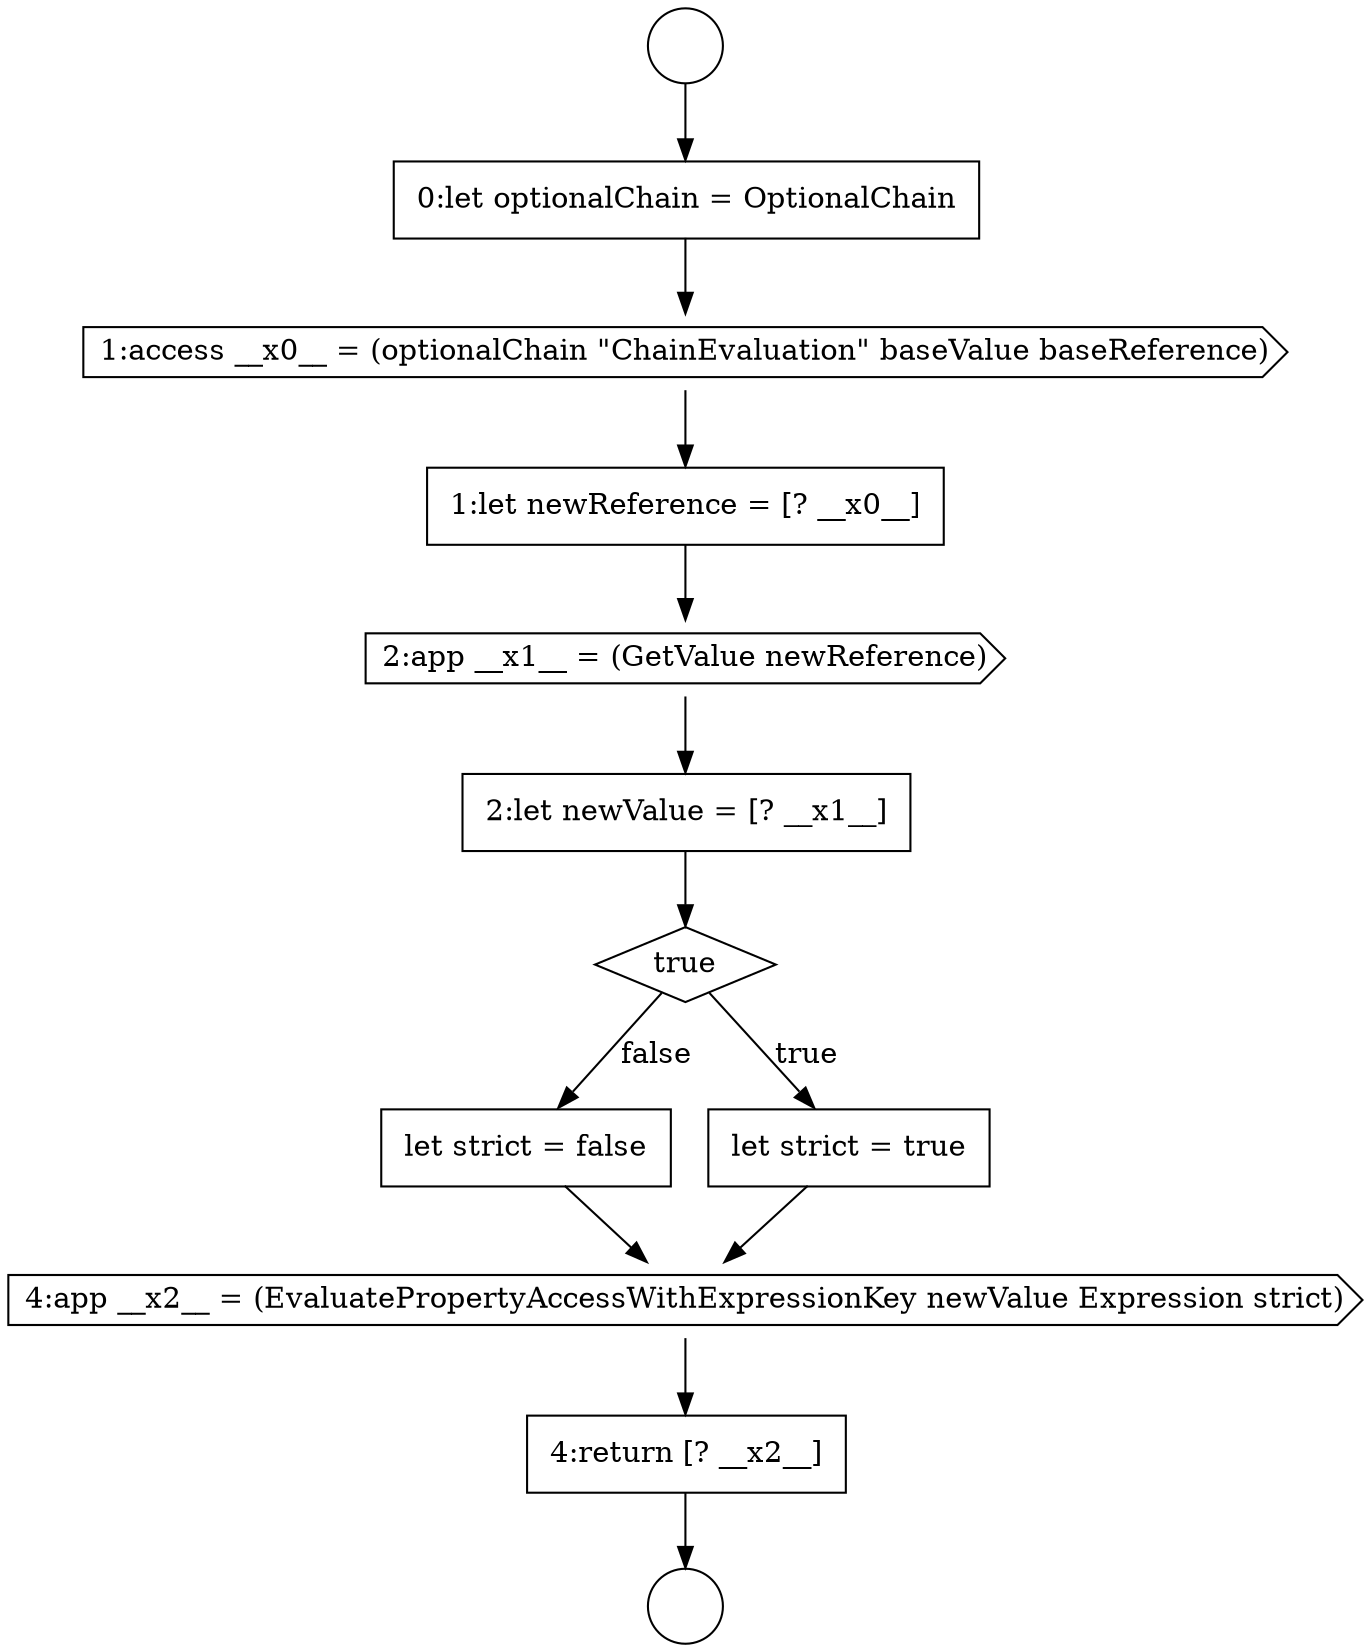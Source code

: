 digraph {
  node4856 [shape=circle label=" " color="black" fillcolor="white" style=filled]
  node4866 [shape=none, margin=0, label=<<font color="black">
    <table border="0" cellborder="1" cellspacing="0" cellpadding="10">
      <tr><td align="left">4:return [? __x2__]</td></tr>
    </table>
  </font>> color="black" fillcolor="white" style=filled]
  node4862 [shape=diamond, label=<<font color="black">true</font>> color="black" fillcolor="white" style=filled]
  node4857 [shape=none, margin=0, label=<<font color="black">
    <table border="0" cellborder="1" cellspacing="0" cellpadding="10">
      <tr><td align="left">0:let optionalChain = OptionalChain</td></tr>
    </table>
  </font>> color="black" fillcolor="white" style=filled]
  node4859 [shape=none, margin=0, label=<<font color="black">
    <table border="0" cellborder="1" cellspacing="0" cellpadding="10">
      <tr><td align="left">1:let newReference = [? __x0__]</td></tr>
    </table>
  </font>> color="black" fillcolor="white" style=filled]
  node4864 [shape=none, margin=0, label=<<font color="black">
    <table border="0" cellborder="1" cellspacing="0" cellpadding="10">
      <tr><td align="left">let strict = false</td></tr>
    </table>
  </font>> color="black" fillcolor="white" style=filled]
  node4855 [shape=circle label=" " color="black" fillcolor="white" style=filled]
  node4865 [shape=cds, label=<<font color="black">4:app __x2__ = (EvaluatePropertyAccessWithExpressionKey newValue Expression strict)</font>> color="black" fillcolor="white" style=filled]
  node4860 [shape=cds, label=<<font color="black">2:app __x1__ = (GetValue newReference)</font>> color="black" fillcolor="white" style=filled]
  node4861 [shape=none, margin=0, label=<<font color="black">
    <table border="0" cellborder="1" cellspacing="0" cellpadding="10">
      <tr><td align="left">2:let newValue = [? __x1__]</td></tr>
    </table>
  </font>> color="black" fillcolor="white" style=filled]
  node4863 [shape=none, margin=0, label=<<font color="black">
    <table border="0" cellborder="1" cellspacing="0" cellpadding="10">
      <tr><td align="left">let strict = true</td></tr>
    </table>
  </font>> color="black" fillcolor="white" style=filled]
  node4858 [shape=cds, label=<<font color="black">1:access __x0__ = (optionalChain &quot;ChainEvaluation&quot; baseValue baseReference)</font>> color="black" fillcolor="white" style=filled]
  node4855 -> node4857 [ color="black"]
  node4860 -> node4861 [ color="black"]
  node4863 -> node4865 [ color="black"]
  node4865 -> node4866 [ color="black"]
  node4861 -> node4862 [ color="black"]
  node4866 -> node4856 [ color="black"]
  node4864 -> node4865 [ color="black"]
  node4862 -> node4863 [label=<<font color="black">true</font>> color="black"]
  node4862 -> node4864 [label=<<font color="black">false</font>> color="black"]
  node4858 -> node4859 [ color="black"]
  node4859 -> node4860 [ color="black"]
  node4857 -> node4858 [ color="black"]
}
